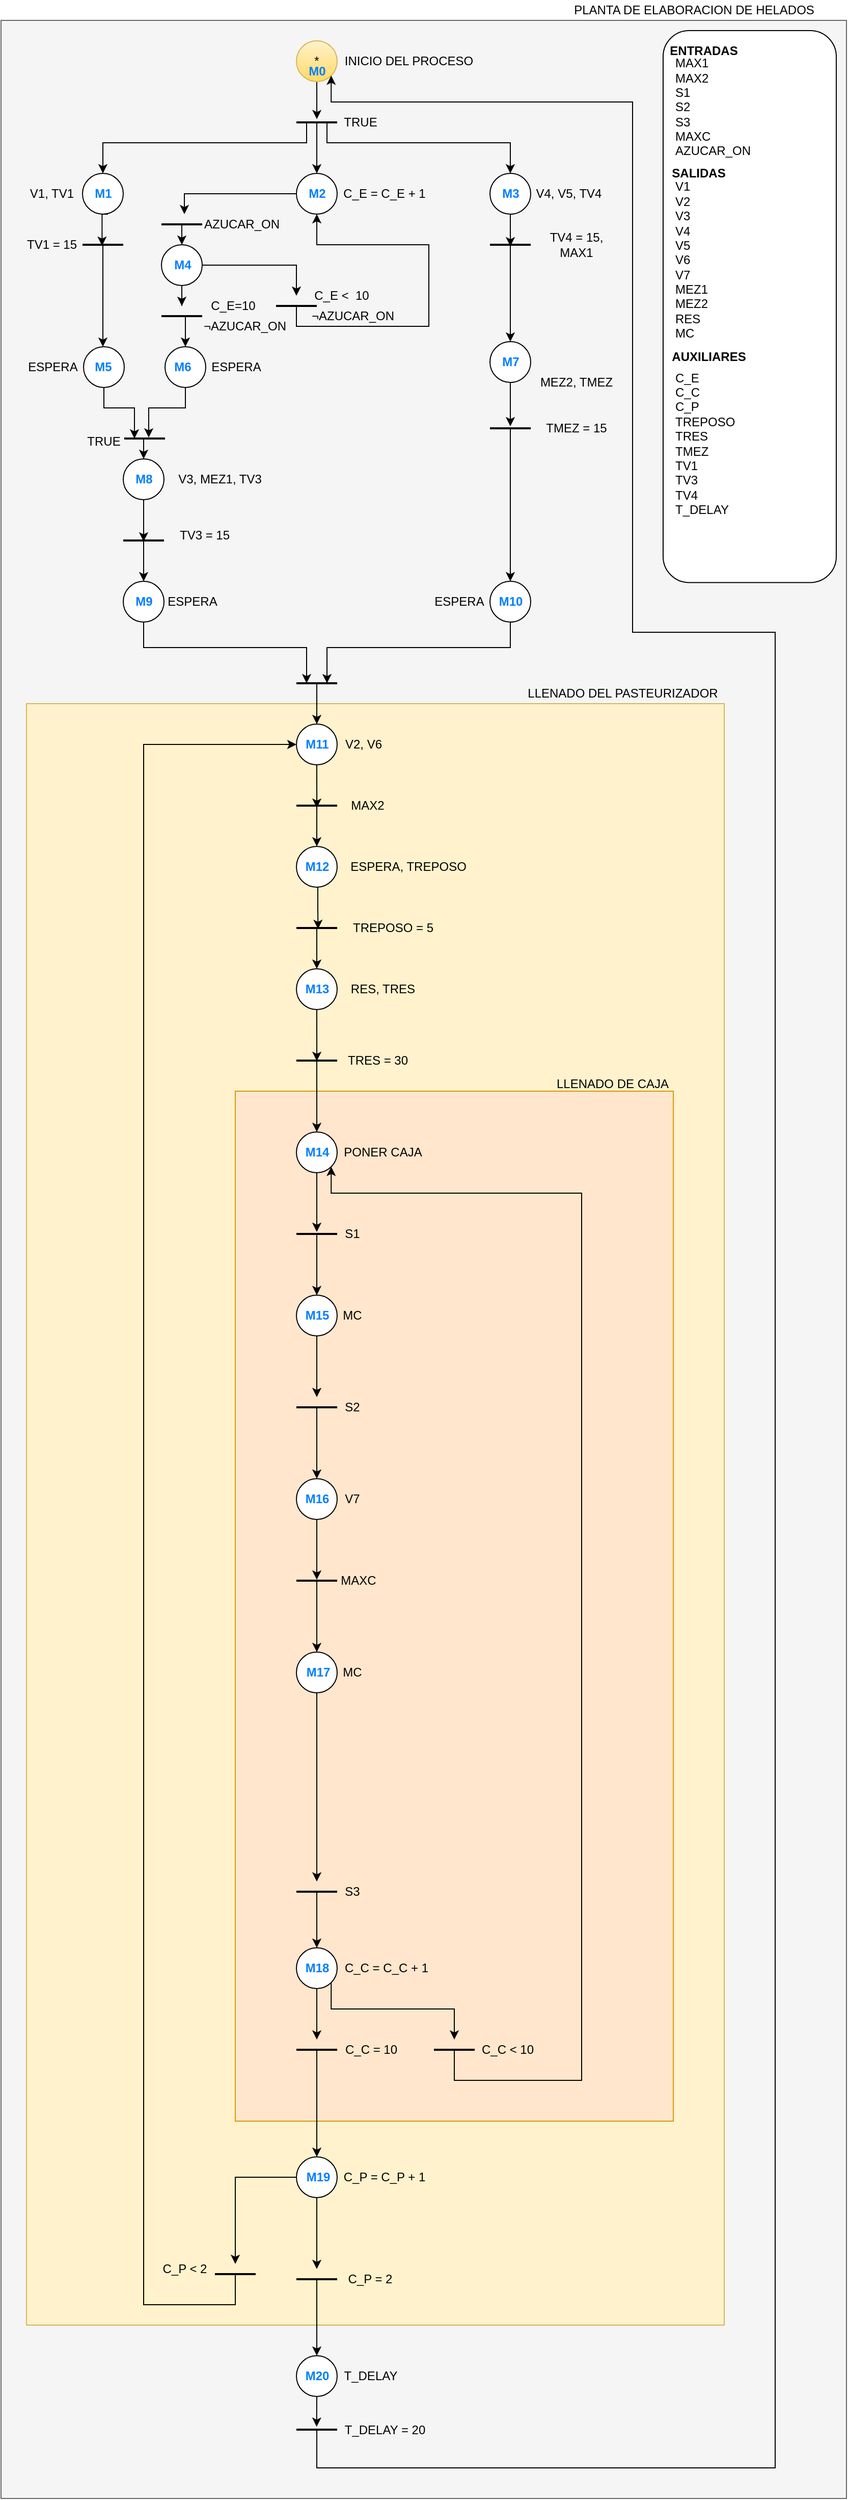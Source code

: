 <mxfile version="12.9.8" type="device"><diagram id="HgnWQvaJcOrI-Z7Jshco" name="Page-1"><mxGraphModel dx="3504" dy="1099" grid="1" gridSize="10" guides="1" tooltips="1" connect="1" arrows="1" fold="1" page="1" pageScale="1" pageWidth="827" pageHeight="1169" math="0" shadow="0"><root><mxCell id="0"/><mxCell id="1" parent="0"/><mxCell id="mOquLo8zTpKQSXhQybCx-83" value="" style="rounded=0;whiteSpace=wrap;html=1;fillColor=#f5f5f5;strokeColor=#666666;fontColor=#333333;" parent="1" vertex="1"><mxGeometry x="-230" y="190" width="830" height="2430" as="geometry"/></mxCell><mxCell id="Cwia65PJFOF4DfioRaQO-9" style="edgeStyle=orthogonalEdgeStyle;rounded=0;orthogonalLoop=1;jettySize=auto;html=1;exitX=0.5;exitY=1;exitDx=0;exitDy=0;" edge="1" parent="1" source="Jhp-Cnj800pDNniOfw04-3" target="K9Mzj6lxiz9X0JRwQ2Ss-20"><mxGeometry relative="1" as="geometry"/></mxCell><mxCell id="Jhp-Cnj800pDNniOfw04-3" value="" style="ellipse;whiteSpace=wrap;html=1;aspect=fixed;" parent="1" vertex="1"><mxGeometry x="-72.5" y="410" width="40" height="40" as="geometry"/></mxCell><mxCell id="mOquLo8zTpKQSXhQybCx-69" value="" style="rounded=0;whiteSpace=wrap;html=1;fillColor=#fff2cc;strokeColor=#d6b656;" parent="1" vertex="1"><mxGeometry x="-205" y="860" width="685" height="1590" as="geometry"/></mxCell><mxCell id="mOquLo8zTpKQSXhQybCx-1" value="" style="rounded=0;whiteSpace=wrap;html=1;fillColor=#ffe6cc;strokeColor=#d79b00;" parent="1" vertex="1"><mxGeometry y="1240" width="430" height="1010" as="geometry"/></mxCell><mxCell id="K9Mzj6lxiz9X0JRwQ2Ss-1" style="edgeStyle=orthogonalEdgeStyle;rounded=0;orthogonalLoop=1;jettySize=auto;html=1;exitX=0.5;exitY=1;exitDx=0;exitDy=0;entryX=0.48;entryY=0.55;entryDx=0;entryDy=0;entryPerimeter=0;" parent="1" source="K9Mzj6lxiz9X0JRwQ2Ss-2" target="K9Mzj6lxiz9X0JRwQ2Ss-9" edge="1"><mxGeometry relative="1" as="geometry"><Array as="points"><mxPoint x="-125" y="380"/><mxPoint x="-126" y="380"/></Array></mxGeometry></mxCell><mxCell id="K9Mzj6lxiz9X0JRwQ2Ss-2" value="" style="ellipse;whiteSpace=wrap;html=1;aspect=fixed;" parent="1" vertex="1"><mxGeometry x="-150" y="340" width="40" height="40" as="geometry"/></mxCell><mxCell id="Jhp-Cnj800pDNniOfw04-11" style="edgeStyle=orthogonalEdgeStyle;rounded=0;orthogonalLoop=1;jettySize=auto;html=1;exitX=0;exitY=0.5;exitDx=0;exitDy=0;" parent="1" source="K9Mzj6lxiz9X0JRwQ2Ss-5" target="Jhp-Cnj800pDNniOfw04-9" edge="1"><mxGeometry relative="1" as="geometry"><Array as="points"><mxPoint x="-50" y="360"/></Array></mxGeometry></mxCell><mxCell id="K9Mzj6lxiz9X0JRwQ2Ss-5" value="" style="ellipse;whiteSpace=wrap;html=1;aspect=fixed;" parent="1" vertex="1"><mxGeometry x="60" y="340" width="40" height="40" as="geometry"/></mxCell><mxCell id="K9Mzj6lxiz9X0JRwQ2Ss-6" value="&lt;div&gt;V1, TV1&lt;br&gt;&lt;/div&gt;" style="text;html=1;strokeColor=none;fillColor=none;align=center;verticalAlign=middle;whiteSpace=wrap;rounded=0;" parent="1" vertex="1"><mxGeometry x="-205" y="345" width="50" height="30" as="geometry"/></mxCell><mxCell id="K9Mzj6lxiz9X0JRwQ2Ss-7" value="C_E = C_E + 1" style="text;html=1;strokeColor=none;fillColor=none;align=center;verticalAlign=middle;whiteSpace=wrap;rounded=0;" parent="1" vertex="1"><mxGeometry x="103.12" y="350" width="86.88" height="20" as="geometry"/></mxCell><mxCell id="K9Mzj6lxiz9X0JRwQ2Ss-8" style="edgeStyle=orthogonalEdgeStyle;rounded=0;orthogonalLoop=1;jettySize=auto;html=1;exitX=0.75;exitY=0.5;exitDx=0;exitDy=0;exitPerimeter=0;" parent="1" source="K9Mzj6lxiz9X0JRwQ2Ss-9" target="K9Mzj6lxiz9X0JRwQ2Ss-12" edge="1"><mxGeometry relative="1" as="geometry"><Array as="points"><mxPoint x="-130" y="410"/></Array></mxGeometry></mxCell><mxCell id="K9Mzj6lxiz9X0JRwQ2Ss-9" value="" style="line;strokeWidth=2;html=1;" parent="1" vertex="1"><mxGeometry x="-150" y="400" width="40" height="20" as="geometry"/></mxCell><mxCell id="K9Mzj6lxiz9X0JRwQ2Ss-10" value="&lt;div&gt;TV1 = 15&lt;br&gt;&lt;/div&gt;" style="text;html=1;strokeColor=none;fillColor=none;align=center;verticalAlign=middle;whiteSpace=wrap;rounded=0;" parent="1" vertex="1"><mxGeometry x="-210" y="395" width="60" height="30" as="geometry"/></mxCell><mxCell id="K9Mzj6lxiz9X0JRwQ2Ss-11" style="edgeStyle=orthogonalEdgeStyle;rounded=0;orthogonalLoop=1;jettySize=auto;html=1;exitX=0.5;exitY=1;exitDx=0;exitDy=0;entryX=0.25;entryY=0.5;entryDx=0;entryDy=0;entryPerimeter=0;" parent="1" source="K9Mzj6lxiz9X0JRwQ2Ss-12" target="K9Mzj6lxiz9X0JRwQ2Ss-14" edge="1"><mxGeometry relative="1" as="geometry"/></mxCell><mxCell id="K9Mzj6lxiz9X0JRwQ2Ss-12" value="" style="ellipse;whiteSpace=wrap;html=1;aspect=fixed;" parent="1" vertex="1"><mxGeometry x="-149" y="510" width="40" height="40" as="geometry"/></mxCell><mxCell id="K9Mzj6lxiz9X0JRwQ2Ss-13" style="edgeStyle=orthogonalEdgeStyle;rounded=0;orthogonalLoop=1;jettySize=auto;html=1;exitX=0.75;exitY=0.5;exitDx=0;exitDy=0;exitPerimeter=0;entryX=0.5;entryY=0;entryDx=0;entryDy=0;" parent="1" source="K9Mzj6lxiz9X0JRwQ2Ss-14" target="K9Mzj6lxiz9X0JRwQ2Ss-26" edge="1"><mxGeometry relative="1" as="geometry"><Array as="points"><mxPoint x="-90" y="600"/></Array></mxGeometry></mxCell><mxCell id="K9Mzj6lxiz9X0JRwQ2Ss-14" value="" style="line;strokeWidth=2;html=1;" parent="1" vertex="1"><mxGeometry x="-109" y="590" width="40" height="20" as="geometry"/></mxCell><mxCell id="K9Mzj6lxiz9X0JRwQ2Ss-15" value="&lt;div&gt;ESPERA&lt;/div&gt;" style="text;html=1;strokeColor=none;fillColor=none;align=center;verticalAlign=middle;whiteSpace=wrap;rounded=0;" parent="1" vertex="1"><mxGeometry x="-209" y="515" width="60" height="30" as="geometry"/></mxCell><mxCell id="K9Mzj6lxiz9X0JRwQ2Ss-16" value="&lt;div&gt;TRUE&lt;/div&gt;&lt;div&gt;&lt;br&gt;&lt;/div&gt;" style="text;html=1;strokeColor=none;fillColor=none;align=center;verticalAlign=middle;whiteSpace=wrap;rounded=0;" parent="1" vertex="1"><mxGeometry x="-149" y="600" width="40" height="20" as="geometry"/></mxCell><mxCell id="Jhp-Cnj800pDNniOfw04-7" style="edgeStyle=orthogonalEdgeStyle;rounded=0;orthogonalLoop=1;jettySize=auto;html=1;exitX=0.75;exitY=0.5;exitDx=0;exitDy=0;exitPerimeter=0;entryX=0.5;entryY=1;entryDx=0;entryDy=0;" parent="1" source="K9Mzj6lxiz9X0JRwQ2Ss-18" target="K9Mzj6lxiz9X0JRwQ2Ss-5" edge="1"><mxGeometry relative="1" as="geometry"><Array as="points"><mxPoint x="60" y="470"/><mxPoint x="60" y="490"/><mxPoint x="190" y="490"/><mxPoint x="190" y="410"/><mxPoint x="80" y="410"/></Array></mxGeometry></mxCell><mxCell id="K9Mzj6lxiz9X0JRwQ2Ss-18" value="" style="line;strokeWidth=2;html=1;" parent="1" vertex="1"><mxGeometry x="40" y="460" width="40" height="20" as="geometry"/></mxCell><mxCell id="K9Mzj6lxiz9X0JRwQ2Ss-19" style="edgeStyle=orthogonalEdgeStyle;rounded=0;orthogonalLoop=1;jettySize=auto;html=1;exitX=0.75;exitY=0.5;exitDx=0;exitDy=0;exitPerimeter=0;entryX=0.5;entryY=0;entryDx=0;entryDy=0;" parent="1" source="K9Mzj6lxiz9X0JRwQ2Ss-20" target="K9Mzj6lxiz9X0JRwQ2Ss-24" edge="1"><mxGeometry relative="1" as="geometry"><Array as="points"><mxPoint x="-49" y="480"/></Array></mxGeometry></mxCell><mxCell id="K9Mzj6lxiz9X0JRwQ2Ss-20" value="" style="line;strokeWidth=2;html=1;" parent="1" vertex="1"><mxGeometry x="-72.5" y="470" width="40" height="20" as="geometry"/></mxCell><mxCell id="K9Mzj6lxiz9X0JRwQ2Ss-21" value="C_E=10" style="text;html=1;strokeColor=none;fillColor=none;align=center;verticalAlign=middle;whiteSpace=wrap;rounded=0;" parent="1" vertex="1"><mxGeometry x="-32.5" y="460" width="60" height="20" as="geometry"/></mxCell><mxCell id="K9Mzj6lxiz9X0JRwQ2Ss-22" value="C_E &amp;lt;&amp;nbsp; 10" style="text;html=1;strokeColor=none;fillColor=none;align=center;verticalAlign=middle;whiteSpace=wrap;rounded=0;" parent="1" vertex="1"><mxGeometry x="72.25" y="450" width="65" height="20" as="geometry"/></mxCell><mxCell id="K9Mzj6lxiz9X0JRwQ2Ss-23" style="edgeStyle=orthogonalEdgeStyle;rounded=0;orthogonalLoop=1;jettySize=auto;html=1;exitX=0.5;exitY=1;exitDx=0;exitDy=0;entryX=0.6;entryY=0.45;entryDx=0;entryDy=0;entryPerimeter=0;" parent="1" source="K9Mzj6lxiz9X0JRwQ2Ss-24" target="K9Mzj6lxiz9X0JRwQ2Ss-14" edge="1"><mxGeometry relative="1" as="geometry"/></mxCell><mxCell id="K9Mzj6lxiz9X0JRwQ2Ss-24" value="" style="ellipse;whiteSpace=wrap;html=1;aspect=fixed;" parent="1" vertex="1"><mxGeometry x="-69" y="510" width="40" height="40" as="geometry"/></mxCell><mxCell id="K9Mzj6lxiz9X0JRwQ2Ss-25" style="edgeStyle=orthogonalEdgeStyle;rounded=0;orthogonalLoop=1;jettySize=auto;html=1;exitX=0.5;exitY=1;exitDx=0;exitDy=0;entryX=0.5;entryY=0.55;entryDx=0;entryDy=0;entryPerimeter=0;" parent="1" source="K9Mzj6lxiz9X0JRwQ2Ss-26" target="K9Mzj6lxiz9X0JRwQ2Ss-30" edge="1"><mxGeometry relative="1" as="geometry"/></mxCell><mxCell id="K9Mzj6lxiz9X0JRwQ2Ss-26" value="" style="ellipse;whiteSpace=wrap;html=1;aspect=fixed;" parent="1" vertex="1"><mxGeometry x="-110" y="620" width="40" height="40" as="geometry"/></mxCell><mxCell id="K9Mzj6lxiz9X0JRwQ2Ss-27" value="&lt;div&gt;V3, MEZ1, TV3&lt;br&gt;&lt;/div&gt;" style="text;html=1;strokeColor=none;fillColor=none;align=center;verticalAlign=middle;whiteSpace=wrap;rounded=0;" parent="1" vertex="1"><mxGeometry x="-70" y="620" width="110" height="40" as="geometry"/></mxCell><mxCell id="K9Mzj6lxiz9X0JRwQ2Ss-28" value="&lt;div&gt;ESPERA&lt;/div&gt;" style="text;html=1;strokeColor=none;fillColor=none;align=center;verticalAlign=middle;whiteSpace=wrap;rounded=0;" parent="1" vertex="1"><mxGeometry x="-29" y="515" width="60" height="30" as="geometry"/></mxCell><mxCell id="K9Mzj6lxiz9X0JRwQ2Ss-29" style="edgeStyle=orthogonalEdgeStyle;rounded=0;orthogonalLoop=1;jettySize=auto;html=1;exitX=0.75;exitY=0.5;exitDx=0;exitDy=0;exitPerimeter=0;entryX=0.5;entryY=0;entryDx=0;entryDy=0;" parent="1" source="K9Mzj6lxiz9X0JRwQ2Ss-30" target="K9Mzj6lxiz9X0JRwQ2Ss-54" edge="1"><mxGeometry relative="1" as="geometry"><Array as="points"><mxPoint x="-90" y="700"/></Array></mxGeometry></mxCell><mxCell id="K9Mzj6lxiz9X0JRwQ2Ss-30" value="" style="line;strokeWidth=2;html=1;" parent="1" vertex="1"><mxGeometry x="-110" y="690" width="40" height="20" as="geometry"/></mxCell><mxCell id="K9Mzj6lxiz9X0JRwQ2Ss-31" value="&lt;div&gt;TV3 = 15&lt;/div&gt;" style="text;html=1;strokeColor=none;fillColor=none;align=center;verticalAlign=middle;whiteSpace=wrap;rounded=0;" parent="1" vertex="1"><mxGeometry x="-70" y="680" width="80" height="30" as="geometry"/></mxCell><mxCell id="K9Mzj6lxiz9X0JRwQ2Ss-32" style="edgeStyle=orthogonalEdgeStyle;rounded=0;orthogonalLoop=1;jettySize=auto;html=1;exitX=0.5;exitY=1;exitDx=0;exitDy=0;entryX=0.501;entryY=0.606;entryDx=0;entryDy=0;entryPerimeter=0;" parent="1" source="K9Mzj6lxiz9X0JRwQ2Ss-33" target="K9Mzj6lxiz9X0JRwQ2Ss-63" edge="1"><mxGeometry relative="1" as="geometry"/></mxCell><mxCell id="K9Mzj6lxiz9X0JRwQ2Ss-33" value="" style="ellipse;whiteSpace=wrap;html=1;aspect=fixed;" parent="1" vertex="1"><mxGeometry x="60" y="880" width="40" height="40" as="geometry"/></mxCell><mxCell id="kXFF5EQNFESjZdQgy6Oq-33" style="edgeStyle=orthogonalEdgeStyle;rounded=0;orthogonalLoop=1;jettySize=auto;html=1;exitX=0;exitY=0.5;exitDx=0;exitDy=0;exitPerimeter=0;entryX=0.5;entryY=0;entryDx=0;entryDy=0;" parent="1" source="K9Mzj6lxiz9X0JRwQ2Ss-37" target="K9Mzj6lxiz9X0JRwQ2Ss-2" edge="1"><mxGeometry relative="1" as="geometry"><Array as="points"><mxPoint x="70" y="290"/><mxPoint x="70" y="310"/><mxPoint x="-130" y="310"/></Array></mxGeometry></mxCell><mxCell id="kXFF5EQNFESjZdQgy6Oq-35" style="edgeStyle=orthogonalEdgeStyle;rounded=0;orthogonalLoop=1;jettySize=auto;html=1;exitX=1;exitY=0.5;exitDx=0;exitDy=0;exitPerimeter=0;entryX=0.5;entryY=0;entryDx=0;entryDy=0;" parent="1" source="K9Mzj6lxiz9X0JRwQ2Ss-37" target="K9Mzj6lxiz9X0JRwQ2Ss-40" edge="1"><mxGeometry relative="1" as="geometry"><Array as="points"><mxPoint x="90" y="290"/><mxPoint x="90" y="310"/><mxPoint x="270" y="310"/></Array></mxGeometry></mxCell><mxCell id="fZyJ9tAnfGwrzsKx3IDk-22" style="edgeStyle=orthogonalEdgeStyle;rounded=0;orthogonalLoop=1;jettySize=auto;html=1;exitX=0.75;exitY=0.5;exitDx=0;exitDy=0;exitPerimeter=0;fontColor=#007FFF;" parent="1" source="K9Mzj6lxiz9X0JRwQ2Ss-37" target="K9Mzj6lxiz9X0JRwQ2Ss-5" edge="1"><mxGeometry relative="1" as="geometry"><Array as="points"><mxPoint x="80" y="290"/></Array></mxGeometry></mxCell><mxCell id="K9Mzj6lxiz9X0JRwQ2Ss-37" value="" style="line;strokeWidth=2;html=1;" parent="1" vertex="1"><mxGeometry x="60" y="280" width="40" height="20" as="geometry"/></mxCell><mxCell id="K9Mzj6lxiz9X0JRwQ2Ss-39" style="edgeStyle=orthogonalEdgeStyle;rounded=0;orthogonalLoop=1;jettySize=auto;html=1;exitX=0.5;exitY=1;exitDx=0;exitDy=0;entryX=0.501;entryY=0.576;entryDx=0;entryDy=0;entryPerimeter=0;" parent="1" source="K9Mzj6lxiz9X0JRwQ2Ss-40" target="K9Mzj6lxiz9X0JRwQ2Ss-43" edge="1"><mxGeometry relative="1" as="geometry"/></mxCell><mxCell id="K9Mzj6lxiz9X0JRwQ2Ss-40" value="" style="ellipse;whiteSpace=wrap;html=1;aspect=fixed;" parent="1" vertex="1"><mxGeometry x="250" y="340" width="40" height="40" as="geometry"/></mxCell><mxCell id="K9Mzj6lxiz9X0JRwQ2Ss-41" value="V4, V5, TV4" style="text;html=1;strokeColor=none;fillColor=none;align=center;verticalAlign=middle;whiteSpace=wrap;rounded=0;" parent="1" vertex="1"><mxGeometry x="290" y="350" width="75" height="20" as="geometry"/></mxCell><mxCell id="K9Mzj6lxiz9X0JRwQ2Ss-42" style="edgeStyle=orthogonalEdgeStyle;rounded=0;orthogonalLoop=1;jettySize=auto;html=1;exitX=0.25;exitY=0.5;exitDx=0;exitDy=0;exitPerimeter=0;" parent="1" source="K9Mzj6lxiz9X0JRwQ2Ss-43" target="K9Mzj6lxiz9X0JRwQ2Ss-46" edge="1"><mxGeometry relative="1" as="geometry"><Array as="points"><mxPoint x="270" y="410"/></Array></mxGeometry></mxCell><mxCell id="K9Mzj6lxiz9X0JRwQ2Ss-43" value="" style="line;strokeWidth=2;html=1;" parent="1" vertex="1"><mxGeometry x="250" y="400" width="40" height="20" as="geometry"/></mxCell><mxCell id="K9Mzj6lxiz9X0JRwQ2Ss-44" value="&lt;div&gt;TV4 = 15, MAX1&lt;/div&gt;" style="text;html=1;strokeColor=none;fillColor=none;align=center;verticalAlign=middle;whiteSpace=wrap;rounded=0;" parent="1" vertex="1"><mxGeometry x="290" y="400" width="90" height="20" as="geometry"/></mxCell><mxCell id="K9Mzj6lxiz9X0JRwQ2Ss-45" style="edgeStyle=orthogonalEdgeStyle;rounded=0;orthogonalLoop=1;jettySize=auto;html=1;exitX=0.5;exitY=1;exitDx=0;exitDy=0;entryX=0.501;entryY=0.4;entryDx=0;entryDy=0;entryPerimeter=0;" parent="1" source="K9Mzj6lxiz9X0JRwQ2Ss-46" target="K9Mzj6lxiz9X0JRwQ2Ss-49" edge="1"><mxGeometry relative="1" as="geometry"/></mxCell><mxCell id="K9Mzj6lxiz9X0JRwQ2Ss-46" value="" style="ellipse;whiteSpace=wrap;html=1;aspect=fixed;" parent="1" vertex="1"><mxGeometry x="250" y="505" width="40" height="40" as="geometry"/></mxCell><mxCell id="K9Mzj6lxiz9X0JRwQ2Ss-47" value="MEZ2, TMEZ" style="text;html=1;strokeColor=none;fillColor=none;align=center;verticalAlign=middle;whiteSpace=wrap;rounded=0;" parent="1" vertex="1"><mxGeometry x="290" y="535" width="90" height="20" as="geometry"/></mxCell><mxCell id="K9Mzj6lxiz9X0JRwQ2Ss-48" style="edgeStyle=orthogonalEdgeStyle;rounded=0;orthogonalLoop=1;jettySize=auto;html=1;exitX=0.75;exitY=0.5;exitDx=0;exitDy=0;exitPerimeter=0;entryX=0.5;entryY=0;entryDx=0;entryDy=0;" parent="1" source="K9Mzj6lxiz9X0JRwQ2Ss-49" target="K9Mzj6lxiz9X0JRwQ2Ss-56" edge="1"><mxGeometry relative="1" as="geometry"><Array as="points"><mxPoint x="270" y="590"/></Array></mxGeometry></mxCell><mxCell id="K9Mzj6lxiz9X0JRwQ2Ss-49" value="" style="line;strokeWidth=2;html=1;" parent="1" vertex="1"><mxGeometry x="250" y="580" width="40" height="20" as="geometry"/></mxCell><mxCell id="K9Mzj6lxiz9X0JRwQ2Ss-50" value="TMEZ = 15" style="text;html=1;strokeColor=none;fillColor=none;align=center;verticalAlign=middle;whiteSpace=wrap;rounded=0;" parent="1" vertex="1"><mxGeometry x="290" y="580" width="90" height="20" as="geometry"/></mxCell><mxCell id="K9Mzj6lxiz9X0JRwQ2Ss-51" style="edgeStyle=orthogonalEdgeStyle;rounded=0;orthogonalLoop=1;jettySize=auto;html=1;entryX=0.501;entryY=0.341;entryDx=0;entryDy=0;entryPerimeter=0;" parent="1" source="K9Mzj6lxiz9X0JRwQ2Ss-52" target="K9Mzj6lxiz9X0JRwQ2Ss-37" edge="1"><mxGeometry relative="1" as="geometry"><Array as="points"/><mxPoint x="80" y="130" as="targetPoint"/></mxGeometry></mxCell><mxCell id="K9Mzj6lxiz9X0JRwQ2Ss-52" value="*" style="ellipse;whiteSpace=wrap;html=1;aspect=fixed;gradientColor=#ffd966;fillColor=#fff2cc;strokeColor=#d6b656;" parent="1" vertex="1"><mxGeometry x="60" y="210" width="40" height="40" as="geometry"/></mxCell><mxCell id="K9Mzj6lxiz9X0JRwQ2Ss-53" style="edgeStyle=orthogonalEdgeStyle;rounded=0;orthogonalLoop=1;jettySize=auto;html=1;exitX=0.5;exitY=1;exitDx=0;exitDy=0;entryX=0.25;entryY=0.5;entryDx=0;entryDy=0;entryPerimeter=0;" parent="1" source="K9Mzj6lxiz9X0JRwQ2Ss-54" target="K9Mzj6lxiz9X0JRwQ2Ss-60" edge="1"><mxGeometry relative="1" as="geometry"/></mxCell><mxCell id="K9Mzj6lxiz9X0JRwQ2Ss-54" value="" style="ellipse;whiteSpace=wrap;html=1;aspect=fixed;" parent="1" vertex="1"><mxGeometry x="-110" y="740" width="40" height="40" as="geometry"/></mxCell><mxCell id="K9Mzj6lxiz9X0JRwQ2Ss-55" style="edgeStyle=orthogonalEdgeStyle;rounded=0;orthogonalLoop=1;jettySize=auto;html=1;exitX=0.5;exitY=1;exitDx=0;exitDy=0;entryX=0.75;entryY=0.5;entryDx=0;entryDy=0;entryPerimeter=0;" parent="1" source="K9Mzj6lxiz9X0JRwQ2Ss-56" target="K9Mzj6lxiz9X0JRwQ2Ss-60" edge="1"><mxGeometry relative="1" as="geometry"/></mxCell><mxCell id="K9Mzj6lxiz9X0JRwQ2Ss-56" value="" style="ellipse;whiteSpace=wrap;html=1;aspect=fixed;" parent="1" vertex="1"><mxGeometry x="250" y="740" width="40" height="40" as="geometry"/></mxCell><mxCell id="K9Mzj6lxiz9X0JRwQ2Ss-57" value="&lt;div&gt;ESPERA&lt;/div&gt;" style="text;html=1;strokeColor=none;fillColor=none;align=center;verticalAlign=middle;whiteSpace=wrap;rounded=0;" parent="1" vertex="1"><mxGeometry x="-72.5" y="745" width="60" height="30" as="geometry"/></mxCell><mxCell id="K9Mzj6lxiz9X0JRwQ2Ss-58" value="&lt;div&gt;ESPERA&lt;/div&gt;" style="text;html=1;strokeColor=none;fillColor=none;align=center;verticalAlign=middle;whiteSpace=wrap;rounded=0;" parent="1" vertex="1"><mxGeometry x="190" y="740" width="60" height="40" as="geometry"/></mxCell><mxCell id="K9Mzj6lxiz9X0JRwQ2Ss-59" style="edgeStyle=orthogonalEdgeStyle;rounded=0;orthogonalLoop=1;jettySize=auto;html=1;exitX=0.75;exitY=0.5;exitDx=0;exitDy=0;exitPerimeter=0;entryX=0.5;entryY=0;entryDx=0;entryDy=0;" parent="1" source="K9Mzj6lxiz9X0JRwQ2Ss-60" target="K9Mzj6lxiz9X0JRwQ2Ss-33" edge="1"><mxGeometry relative="1" as="geometry"><Array as="points"><mxPoint x="80" y="840"/></Array></mxGeometry></mxCell><mxCell id="K9Mzj6lxiz9X0JRwQ2Ss-60" value="" style="line;strokeWidth=2;html=1;" parent="1" vertex="1"><mxGeometry x="60" y="830" width="40" height="20" as="geometry"/></mxCell><mxCell id="K9Mzj6lxiz9X0JRwQ2Ss-61" value="V2, V6" style="text;html=1;strokeColor=none;fillColor=none;align=center;verticalAlign=middle;whiteSpace=wrap;rounded=0;" parent="1" vertex="1"><mxGeometry x="96" y="880" width="60" height="40" as="geometry"/></mxCell><mxCell id="K9Mzj6lxiz9X0JRwQ2Ss-62" style="edgeStyle=orthogonalEdgeStyle;rounded=0;orthogonalLoop=1;jettySize=auto;html=1;exitX=0.75;exitY=0.5;exitDx=0;exitDy=0;exitPerimeter=0;" parent="1" source="K9Mzj6lxiz9X0JRwQ2Ss-63" target="K9Mzj6lxiz9X0JRwQ2Ss-66" edge="1"><mxGeometry relative="1" as="geometry"><Array as="points"><mxPoint x="80" y="960"/></Array></mxGeometry></mxCell><mxCell id="K9Mzj6lxiz9X0JRwQ2Ss-63" value="" style="line;strokeWidth=2;html=1;" parent="1" vertex="1"><mxGeometry x="60" y="950" width="40" height="20" as="geometry"/></mxCell><mxCell id="K9Mzj6lxiz9X0JRwQ2Ss-64" value="MAX2" style="text;html=1;strokeColor=none;fillColor=none;align=center;verticalAlign=middle;whiteSpace=wrap;rounded=0;" parent="1" vertex="1"><mxGeometry x="100" y="945" width="60" height="30" as="geometry"/></mxCell><mxCell id="K9Mzj6lxiz9X0JRwQ2Ss-65" style="edgeStyle=orthogonalEdgeStyle;rounded=0;orthogonalLoop=1;jettySize=auto;html=1;exitX=0.5;exitY=1;exitDx=0;exitDy=0;entryX=0.531;entryY=0.547;entryDx=0;entryDy=0;entryPerimeter=0;" parent="1" source="K9Mzj6lxiz9X0JRwQ2Ss-66" target="K9Mzj6lxiz9X0JRwQ2Ss-69" edge="1"><mxGeometry relative="1" as="geometry"><Array as="points"><mxPoint x="81" y="1040"/><mxPoint x="81" y="1060"/></Array></mxGeometry></mxCell><mxCell id="K9Mzj6lxiz9X0JRwQ2Ss-66" value="" style="ellipse;whiteSpace=wrap;html=1;aspect=fixed;" parent="1" vertex="1"><mxGeometry x="60" y="1000" width="40" height="40" as="geometry"/></mxCell><mxCell id="K9Mzj6lxiz9X0JRwQ2Ss-67" value="ESPERA, TREPOSO" style="text;html=1;strokeColor=none;fillColor=none;align=center;verticalAlign=middle;whiteSpace=wrap;rounded=0;" parent="1" vertex="1"><mxGeometry x="105" y="1005" width="130" height="30" as="geometry"/></mxCell><mxCell id="K9Mzj6lxiz9X0JRwQ2Ss-68" style="edgeStyle=orthogonalEdgeStyle;rounded=0;orthogonalLoop=1;jettySize=auto;html=1;exitX=0.75;exitY=0.5;exitDx=0;exitDy=0;exitPerimeter=0;entryX=0.5;entryY=0;entryDx=0;entryDy=0;" parent="1" source="K9Mzj6lxiz9X0JRwQ2Ss-69" target="K9Mzj6lxiz9X0JRwQ2Ss-72" edge="1"><mxGeometry relative="1" as="geometry"><Array as="points"><mxPoint x="80" y="1080"/></Array></mxGeometry></mxCell><mxCell id="K9Mzj6lxiz9X0JRwQ2Ss-69" value="" style="line;strokeWidth=2;html=1;" parent="1" vertex="1"><mxGeometry x="60" y="1070" width="40" height="20" as="geometry"/></mxCell><mxCell id="K9Mzj6lxiz9X0JRwQ2Ss-70" value="TREPOSO = 5" style="text;html=1;strokeColor=none;fillColor=none;align=center;verticalAlign=middle;whiteSpace=wrap;rounded=0;" parent="1" vertex="1"><mxGeometry x="95" y="1065" width="120" height="30" as="geometry"/></mxCell><mxCell id="K9Mzj6lxiz9X0JRwQ2Ss-71" style="edgeStyle=orthogonalEdgeStyle;rounded=0;orthogonalLoop=1;jettySize=auto;html=1;exitX=0.5;exitY=1;exitDx=0;exitDy=0;entryX=0.501;entryY=0.518;entryDx=0;entryDy=0;entryPerimeter=0;" parent="1" source="K9Mzj6lxiz9X0JRwQ2Ss-72" target="K9Mzj6lxiz9X0JRwQ2Ss-74" edge="1"><mxGeometry relative="1" as="geometry"/></mxCell><mxCell id="K9Mzj6lxiz9X0JRwQ2Ss-72" value="" style="ellipse;whiteSpace=wrap;html=1;aspect=fixed;" parent="1" vertex="1"><mxGeometry x="60" y="1120" width="40" height="40" as="geometry"/></mxCell><mxCell id="K9Mzj6lxiz9X0JRwQ2Ss-73" value="RES, TRES" style="text;html=1;strokeColor=none;fillColor=none;align=center;verticalAlign=middle;whiteSpace=wrap;rounded=0;" parent="1" vertex="1"><mxGeometry x="90" y="1125" width="110" height="30" as="geometry"/></mxCell><mxCell id="K9Mzj6lxiz9X0JRwQ2Ss-81" style="edgeStyle=orthogonalEdgeStyle;rounded=0;orthogonalLoop=1;jettySize=auto;html=1;exitX=0.75;exitY=0.5;exitDx=0;exitDy=0;exitPerimeter=0;entryX=0.5;entryY=0;entryDx=0;entryDy=0;" parent="1" source="K9Mzj6lxiz9X0JRwQ2Ss-74" target="K9Mzj6lxiz9X0JRwQ2Ss-78" edge="1"><mxGeometry relative="1" as="geometry"><Array as="points"><mxPoint x="80" y="1210"/></Array></mxGeometry></mxCell><mxCell id="K9Mzj6lxiz9X0JRwQ2Ss-74" value="" style="line;strokeWidth=2;html=1;" parent="1" vertex="1"><mxGeometry x="60" y="1200" width="40" height="20" as="geometry"/></mxCell><mxCell id="K9Mzj6lxiz9X0JRwQ2Ss-75" value="TRES = 30" style="text;html=1;strokeColor=none;fillColor=none;align=center;verticalAlign=middle;whiteSpace=wrap;rounded=0;" parent="1" vertex="1"><mxGeometry x="100" y="1195" width="80" height="30" as="geometry"/></mxCell><mxCell id="kXFF5EQNFESjZdQgy6Oq-1" style="edgeStyle=orthogonalEdgeStyle;rounded=0;orthogonalLoop=1;jettySize=auto;html=1;exitX=0.5;exitY=1;exitDx=0;exitDy=0;entryX=0.5;entryY=0.4;entryDx=0;entryDy=0;entryPerimeter=0;" parent="1" source="K9Mzj6lxiz9X0JRwQ2Ss-78" target="K9Mzj6lxiz9X0JRwQ2Ss-88" edge="1"><mxGeometry relative="1" as="geometry"><Array as="points"><mxPoint x="80" y="1370"/><mxPoint x="80" y="1370"/></Array></mxGeometry></mxCell><mxCell id="K9Mzj6lxiz9X0JRwQ2Ss-78" value="" style="ellipse;whiteSpace=wrap;html=1;aspect=fixed;" parent="1" vertex="1"><mxGeometry x="60" y="1280" width="40" height="40" as="geometry"/></mxCell><mxCell id="K9Mzj6lxiz9X0JRwQ2Ss-87" value="PONER CAJA" style="text;html=1;strokeColor=none;fillColor=none;align=center;verticalAlign=middle;whiteSpace=wrap;rounded=0;" parent="1" vertex="1"><mxGeometry x="100" y="1285" width="90" height="30" as="geometry"/></mxCell><mxCell id="K9Mzj6lxiz9X0JRwQ2Ss-95" style="edgeStyle=orthogonalEdgeStyle;rounded=0;orthogonalLoop=1;jettySize=auto;html=1;exitX=0.25;exitY=0.5;exitDx=0;exitDy=0;exitPerimeter=0;entryX=0.5;entryY=0;entryDx=0;entryDy=0;" parent="1" source="K9Mzj6lxiz9X0JRwQ2Ss-88" target="K9Mzj6lxiz9X0JRwQ2Ss-94" edge="1"><mxGeometry relative="1" as="geometry"><Array as="points"><mxPoint x="80" y="1380"/></Array></mxGeometry></mxCell><mxCell id="K9Mzj6lxiz9X0JRwQ2Ss-88" value="" style="line;strokeWidth=2;html=1;" parent="1" vertex="1"><mxGeometry x="60" y="1370" width="40" height="20" as="geometry"/></mxCell><mxCell id="K9Mzj6lxiz9X0JRwQ2Ss-93" value="S1" style="text;html=1;strokeColor=none;fillColor=none;align=center;verticalAlign=middle;whiteSpace=wrap;rounded=0;" parent="1" vertex="1"><mxGeometry x="100" y="1367.5" width="30" height="25" as="geometry"/></mxCell><mxCell id="K9Mzj6lxiz9X0JRwQ2Ss-99" style="edgeStyle=orthogonalEdgeStyle;rounded=0;orthogonalLoop=1;jettySize=auto;html=1;exitX=0.5;exitY=1;exitDx=0;exitDy=0;" parent="1" source="K9Mzj6lxiz9X0JRwQ2Ss-94" target="K9Mzj6lxiz9X0JRwQ2Ss-98" edge="1"><mxGeometry relative="1" as="geometry"/></mxCell><mxCell id="K9Mzj6lxiz9X0JRwQ2Ss-94" value="" style="ellipse;whiteSpace=wrap;html=1;aspect=fixed;" parent="1" vertex="1"><mxGeometry x="60" y="1440" width="40" height="40" as="geometry"/></mxCell><mxCell id="K9Mzj6lxiz9X0JRwQ2Ss-96" value="MC" style="text;html=1;strokeColor=none;fillColor=none;align=center;verticalAlign=middle;whiteSpace=wrap;rounded=0;" parent="1" vertex="1"><mxGeometry x="95" y="1445" width="40" height="30" as="geometry"/></mxCell><mxCell id="K9Mzj6lxiz9X0JRwQ2Ss-103" style="edgeStyle=orthogonalEdgeStyle;rounded=0;orthogonalLoop=1;jettySize=auto;html=1;exitX=0.25;exitY=0.5;exitDx=0;exitDy=0;exitPerimeter=0;" parent="1" source="K9Mzj6lxiz9X0JRwQ2Ss-98" target="K9Mzj6lxiz9X0JRwQ2Ss-101" edge="1"><mxGeometry relative="1" as="geometry"><Array as="points"><mxPoint x="80" y="1550"/></Array></mxGeometry></mxCell><mxCell id="K9Mzj6lxiz9X0JRwQ2Ss-98" value="" style="line;strokeWidth=2;html=1;" parent="1" vertex="1"><mxGeometry x="60" y="1540" width="40" height="20" as="geometry"/></mxCell><mxCell id="K9Mzj6lxiz9X0JRwQ2Ss-100" value="S2" style="text;html=1;strokeColor=none;fillColor=none;align=center;verticalAlign=middle;whiteSpace=wrap;rounded=0;" parent="1" vertex="1"><mxGeometry x="95" y="1535" width="40" height="30" as="geometry"/></mxCell><mxCell id="K9Mzj6lxiz9X0JRwQ2Ss-107" style="edgeStyle=orthogonalEdgeStyle;rounded=0;orthogonalLoop=1;jettySize=auto;html=1;exitX=0.5;exitY=1;exitDx=0;exitDy=0;entryX=0.5;entryY=0.45;entryDx=0;entryDy=0;entryPerimeter=0;" parent="1" source="K9Mzj6lxiz9X0JRwQ2Ss-101" target="K9Mzj6lxiz9X0JRwQ2Ss-105" edge="1"><mxGeometry relative="1" as="geometry"/></mxCell><mxCell id="K9Mzj6lxiz9X0JRwQ2Ss-101" value="" style="ellipse;whiteSpace=wrap;html=1;aspect=fixed;" parent="1" vertex="1"><mxGeometry x="60" y="1620" width="40" height="40" as="geometry"/></mxCell><mxCell id="K9Mzj6lxiz9X0JRwQ2Ss-104" value="V7" style="text;html=1;strokeColor=none;fillColor=none;align=center;verticalAlign=middle;whiteSpace=wrap;rounded=0;" parent="1" vertex="1"><mxGeometry x="100" y="1627.5" width="30" height="25" as="geometry"/></mxCell><mxCell id="K9Mzj6lxiz9X0JRwQ2Ss-109" style="edgeStyle=orthogonalEdgeStyle;rounded=0;orthogonalLoop=1;jettySize=auto;html=1;exitX=0.25;exitY=0.5;exitDx=0;exitDy=0;exitPerimeter=0;" parent="1" source="K9Mzj6lxiz9X0JRwQ2Ss-105" target="K9Mzj6lxiz9X0JRwQ2Ss-108" edge="1"><mxGeometry relative="1" as="geometry"><Array as="points"><mxPoint x="80" y="1720"/></Array></mxGeometry></mxCell><mxCell id="K9Mzj6lxiz9X0JRwQ2Ss-105" value="" style="line;strokeWidth=2;html=1;" parent="1" vertex="1"><mxGeometry x="60" y="1710" width="40" height="20" as="geometry"/></mxCell><mxCell id="fZyJ9tAnfGwrzsKx3IDk-19" style="edgeStyle=orthogonalEdgeStyle;rounded=0;orthogonalLoop=1;jettySize=auto;html=1;exitX=0.5;exitY=1;exitDx=0;exitDy=0;fontColor=#007FFF;" parent="1" source="K9Mzj6lxiz9X0JRwQ2Ss-108" target="K9Mzj6lxiz9X0JRwQ2Ss-125" edge="1"><mxGeometry relative="1" as="geometry"/></mxCell><mxCell id="K9Mzj6lxiz9X0JRwQ2Ss-108" value="" style="ellipse;whiteSpace=wrap;html=1;aspect=fixed;" parent="1" vertex="1"><mxGeometry x="60" y="1790" width="40" height="40" as="geometry"/></mxCell><mxCell id="K9Mzj6lxiz9X0JRwQ2Ss-110" value="MAXC" style="text;html=1;strokeColor=none;fillColor=none;align=center;verticalAlign=middle;whiteSpace=wrap;rounded=0;" parent="1" vertex="1"><mxGeometry x="101" y="1705" width="40" height="30" as="geometry"/></mxCell><mxCell id="K9Mzj6lxiz9X0JRwQ2Ss-122" value="MC" style="text;html=1;strokeColor=none;fillColor=none;align=center;verticalAlign=middle;whiteSpace=wrap;rounded=0;" parent="1" vertex="1"><mxGeometry x="95" y="1795" width="40" height="30" as="geometry"/></mxCell><mxCell id="K9Mzj6lxiz9X0JRwQ2Ss-129" style="edgeStyle=orthogonalEdgeStyle;rounded=0;orthogonalLoop=1;jettySize=auto;html=1;exitX=0.25;exitY=0.5;exitDx=0;exitDy=0;exitPerimeter=0;entryX=0.5;entryY=0;entryDx=0;entryDy=0;" parent="1" source="K9Mzj6lxiz9X0JRwQ2Ss-125" target="K9Mzj6lxiz9X0JRwQ2Ss-128" edge="1"><mxGeometry relative="1" as="geometry"><Array as="points"><mxPoint x="80" y="2025"/></Array></mxGeometry></mxCell><mxCell id="K9Mzj6lxiz9X0JRwQ2Ss-125" value="" style="line;strokeWidth=2;html=1;" parent="1" vertex="1"><mxGeometry x="60" y="2015" width="40" height="20" as="geometry"/></mxCell><mxCell id="K9Mzj6lxiz9X0JRwQ2Ss-127" value="S3" style="text;html=1;strokeColor=none;fillColor=none;align=center;verticalAlign=middle;whiteSpace=wrap;rounded=0;" parent="1" vertex="1"><mxGeometry x="95" y="2010" width="40" height="30" as="geometry"/></mxCell><mxCell id="mOquLo8zTpKQSXhQybCx-5" style="edgeStyle=orthogonalEdgeStyle;rounded=0;orthogonalLoop=1;jettySize=auto;html=1;exitX=0.5;exitY=1;exitDx=0;exitDy=0;" parent="1" source="K9Mzj6lxiz9X0JRwQ2Ss-128" edge="1"><mxGeometry relative="1" as="geometry"><mxPoint x="80" y="2170" as="targetPoint"/></mxGeometry></mxCell><mxCell id="kXFF5EQNFESjZdQgy6Oq-7" style="edgeStyle=orthogonalEdgeStyle;rounded=0;orthogonalLoop=1;jettySize=auto;html=1;exitX=1;exitY=1;exitDx=0;exitDy=0;" parent="1" source="K9Mzj6lxiz9X0JRwQ2Ss-128" target="mOquLo8zTpKQSXhQybCx-3" edge="1"><mxGeometry relative="1" as="geometry"><Array as="points"><mxPoint x="94" y="2140"/><mxPoint x="215" y="2140"/></Array></mxGeometry></mxCell><mxCell id="K9Mzj6lxiz9X0JRwQ2Ss-128" value="" style="ellipse;whiteSpace=wrap;html=1;aspect=fixed;" parent="1" vertex="1"><mxGeometry x="60" y="2080" width="40" height="40" as="geometry"/></mxCell><mxCell id="mOquLo8zTpKQSXhQybCx-2" value="&lt;div&gt;LLENADO DE CAJA&lt;/div&gt;&lt;div&gt;&lt;br&gt;&lt;/div&gt;" style="text;html=1;align=center;verticalAlign=middle;resizable=0;points=[];autosize=1;" parent="1" vertex="1"><mxGeometry x="300" y="1225" width="140" height="30" as="geometry"/></mxCell><mxCell id="kXFF5EQNFESjZdQgy6Oq-13" style="edgeStyle=orthogonalEdgeStyle;rounded=0;orthogonalLoop=1;jettySize=auto;html=1;exitX=0.75;exitY=0.5;exitDx=0;exitDy=0;exitPerimeter=0;entryX=1;entryY=1;entryDx=0;entryDy=0;" parent="1" source="mOquLo8zTpKQSXhQybCx-3" target="K9Mzj6lxiz9X0JRwQ2Ss-78" edge="1"><mxGeometry relative="1" as="geometry"><Array as="points"><mxPoint x="215" y="2180"/><mxPoint x="215" y="2210"/><mxPoint x="340" y="2210"/><mxPoint x="340" y="1340"/><mxPoint x="94" y="1340"/></Array></mxGeometry></mxCell><mxCell id="mOquLo8zTpKQSXhQybCx-3" value="" style="line;strokeWidth=2;html=1;" parent="1" vertex="1"><mxGeometry x="195" y="2170" width="40" height="20" as="geometry"/></mxCell><mxCell id="mOquLo8zTpKQSXhQybCx-25" style="edgeStyle=orthogonalEdgeStyle;rounded=0;orthogonalLoop=1;jettySize=auto;html=1;exitX=0.25;exitY=0.5;exitDx=0;exitDy=0;exitPerimeter=0;entryX=0.5;entryY=0;entryDx=0;entryDy=0;" parent="1" source="mOquLo8zTpKQSXhQybCx-4" target="mOquLo8zTpKQSXhQybCx-24" edge="1"><mxGeometry relative="1" as="geometry"><Array as="points"><mxPoint x="80" y="2180"/></Array></mxGeometry></mxCell><mxCell id="mOquLo8zTpKQSXhQybCx-4" value="" style="line;strokeWidth=2;html=1;" parent="1" vertex="1"><mxGeometry x="60" y="2170" width="40" height="20" as="geometry"/></mxCell><mxCell id="mOquLo8zTpKQSXhQybCx-14" value="C_C = C_C + 1" style="text;html=1;strokeColor=none;fillColor=none;align=center;verticalAlign=middle;whiteSpace=wrap;rounded=0;" parent="1" vertex="1"><mxGeometry x="101" y="2085" width="95" height="30" as="geometry"/></mxCell><mxCell id="mOquLo8zTpKQSXhQybCx-15" value="C_C = 10" style="text;html=1;strokeColor=none;fillColor=none;align=center;verticalAlign=middle;whiteSpace=wrap;rounded=0;" parent="1" vertex="1"><mxGeometry x="101.25" y="2165" width="65" height="30" as="geometry"/></mxCell><mxCell id="mOquLo8zTpKQSXhQybCx-16" value="C_C &amp;lt; 10" style="text;html=1;strokeColor=none;fillColor=none;align=center;verticalAlign=middle;whiteSpace=wrap;rounded=0;" parent="1" vertex="1"><mxGeometry x="235" y="2165" width="65" height="30" as="geometry"/></mxCell><mxCell id="mOquLo8zTpKQSXhQybCx-33" style="edgeStyle=orthogonalEdgeStyle;rounded=0;orthogonalLoop=1;jettySize=auto;html=1;exitX=0.5;exitY=1;exitDx=0;exitDy=0;" parent="1" source="mOquLo8zTpKQSXhQybCx-24" target="mOquLo8zTpKQSXhQybCx-28" edge="1"><mxGeometry relative="1" as="geometry"/></mxCell><mxCell id="mOquLo8zTpKQSXhQybCx-40" style="edgeStyle=orthogonalEdgeStyle;rounded=0;orthogonalLoop=1;jettySize=auto;html=1;exitX=0;exitY=0.5;exitDx=0;exitDy=0;" parent="1" source="mOquLo8zTpKQSXhQybCx-24" target="mOquLo8zTpKQSXhQybCx-27" edge="1"><mxGeometry relative="1" as="geometry"><Array as="points"><mxPoint y="2305"/></Array></mxGeometry></mxCell><mxCell id="mOquLo8zTpKQSXhQybCx-24" value="" style="ellipse;whiteSpace=wrap;html=1;aspect=fixed;" parent="1" vertex="1"><mxGeometry x="60" y="2285" width="40" height="40" as="geometry"/></mxCell><mxCell id="mOquLo8zTpKQSXhQybCx-45" style="edgeStyle=orthogonalEdgeStyle;rounded=0;orthogonalLoop=1;jettySize=auto;html=1;exitX=0.25;exitY=0.5;exitDx=0;exitDy=0;exitPerimeter=0;entryX=0;entryY=0.5;entryDx=0;entryDy=0;" parent="1" source="mOquLo8zTpKQSXhQybCx-27" target="K9Mzj6lxiz9X0JRwQ2Ss-33" edge="1"><mxGeometry relative="1" as="geometry"><mxPoint x="-140" y="2330" as="targetPoint"/><Array as="points"><mxPoint y="2400"/><mxPoint y="2430"/><mxPoint x="-90" y="2430"/><mxPoint x="-90" y="900"/></Array></mxGeometry></mxCell><mxCell id="mOquLo8zTpKQSXhQybCx-27" value="" style="line;strokeWidth=2;html=1;" parent="1" vertex="1"><mxGeometry x="-20" y="2390" width="40" height="20" as="geometry"/></mxCell><mxCell id="mOquLo8zTpKQSXhQybCx-54" style="edgeStyle=orthogonalEdgeStyle;rounded=0;orthogonalLoop=1;jettySize=auto;html=1;exitX=0.25;exitY=0.5;exitDx=0;exitDy=0;exitPerimeter=0;entryX=0.5;entryY=0;entryDx=0;entryDy=0;" parent="1" source="mOquLo8zTpKQSXhQybCx-28" target="mOquLo8zTpKQSXhQybCx-53" edge="1"><mxGeometry relative="1" as="geometry"><Array as="points"><mxPoint x="80" y="2405"/></Array></mxGeometry></mxCell><mxCell id="mOquLo8zTpKQSXhQybCx-28" value="" style="line;strokeWidth=2;html=1;" parent="1" vertex="1"><mxGeometry x="60" y="2395" width="40" height="20" as="geometry"/></mxCell><mxCell id="mOquLo8zTpKQSXhQybCx-34" value="C_P &amp;lt; 2" style="text;html=1;strokeColor=none;fillColor=none;align=center;verticalAlign=middle;whiteSpace=wrap;rounded=0;" parent="1" vertex="1"><mxGeometry x="-82.5" y="2380" width="65" height="30" as="geometry"/></mxCell><mxCell id="mOquLo8zTpKQSXhQybCx-35" value="C_P = 2" style="text;html=1;strokeColor=none;fillColor=none;align=center;verticalAlign=middle;whiteSpace=wrap;rounded=0;" parent="1" vertex="1"><mxGeometry x="100" y="2390" width="65" height="30" as="geometry"/></mxCell><mxCell id="mOquLo8zTpKQSXhQybCx-46" value="C_P = C_P + 1" style="text;html=1;strokeColor=none;fillColor=none;align=center;verticalAlign=middle;whiteSpace=wrap;rounded=0;" parent="1" vertex="1"><mxGeometry x="100" y="2290" width="92.5" height="30" as="geometry"/></mxCell><mxCell id="mOquLo8zTpKQSXhQybCx-59" style="edgeStyle=orthogonalEdgeStyle;rounded=0;orthogonalLoop=1;jettySize=auto;html=1;exitX=0.5;exitY=1;exitDx=0;exitDy=0;entryX=0.496;entryY=0.359;entryDx=0;entryDy=0;entryPerimeter=0;" parent="1" source="mOquLo8zTpKQSXhQybCx-53" target="mOquLo8zTpKQSXhQybCx-64" edge="1"><mxGeometry relative="1" as="geometry"><mxPoint x="80.0" y="2560" as="targetPoint"/></mxGeometry></mxCell><mxCell id="mOquLo8zTpKQSXhQybCx-53" value="" style="ellipse;whiteSpace=wrap;html=1;aspect=fixed;" parent="1" vertex="1"><mxGeometry x="60" y="2480" width="40" height="40" as="geometry"/></mxCell><mxCell id="mOquLo8zTpKQSXhQybCx-62" value="T_DELAY" style="text;html=1;strokeColor=none;fillColor=none;align=center;verticalAlign=middle;whiteSpace=wrap;rounded=0;" parent="1" vertex="1"><mxGeometry x="103" y="2482.5" width="60" height="35" as="geometry"/></mxCell><mxCell id="mOquLo8zTpKQSXhQybCx-68" style="edgeStyle=orthogonalEdgeStyle;rounded=0;orthogonalLoop=1;jettySize=auto;html=1;exitX=0.25;exitY=0.5;exitDx=0;exitDy=0;exitPerimeter=0;entryX=1;entryY=1;entryDx=0;entryDy=0;" parent="1" source="mOquLo8zTpKQSXhQybCx-64" target="K9Mzj6lxiz9X0JRwQ2Ss-52" edge="1"><mxGeometry relative="1" as="geometry"><Array as="points"><mxPoint x="80" y="2552"/><mxPoint x="80" y="2590"/><mxPoint x="530" y="2590"/><mxPoint x="530" y="790"/><mxPoint x="390" y="790"/><mxPoint x="390" y="270"/><mxPoint x="94" y="270"/></Array></mxGeometry></mxCell><mxCell id="mOquLo8zTpKQSXhQybCx-64" value="" style="line;strokeWidth=2;html=1;" parent="1" vertex="1"><mxGeometry x="60" y="2542.5" width="40" height="20" as="geometry"/></mxCell><mxCell id="mOquLo8zTpKQSXhQybCx-66" value="T_DELAY = 20" style="text;html=1;strokeColor=none;fillColor=none;align=center;verticalAlign=middle;whiteSpace=wrap;rounded=0;" parent="1" vertex="1"><mxGeometry x="100" y="2540" width="93.75" height="25" as="geometry"/></mxCell><mxCell id="mOquLo8zTpKQSXhQybCx-82" value="&lt;div&gt;LLENADO DEL PASTEURIZADOR&lt;br&gt;&lt;/div&gt;" style="text;html=1;align=center;verticalAlign=middle;resizable=0;points=[];autosize=1;" parent="1" vertex="1"><mxGeometry x="270" y="840" width="220" height="20" as="geometry"/></mxCell><mxCell id="mOquLo8zTpKQSXhQybCx-84" value="&lt;div&gt;PLANTA DE ELABORACION DE HELADOS&lt;br&gt;&lt;/div&gt;" style="text;html=1;align=center;verticalAlign=middle;resizable=0;points=[];autosize=1;" parent="1" vertex="1"><mxGeometry x="310" y="170" width="280" height="20" as="geometry"/></mxCell><mxCell id="mOquLo8zTpKQSXhQybCx-85" value="INICIO DEL PROCESO" style="text;html=1;align=center;verticalAlign=middle;resizable=0;points=[];autosize=1;" parent="1" vertex="1"><mxGeometry x="90" y="220" width="160" height="20" as="geometry"/></mxCell><mxCell id="kXFF5EQNFESjZdQgy6Oq-27" value="TRUE" style="text;html=1;strokeColor=none;fillColor=none;align=center;verticalAlign=middle;whiteSpace=wrap;rounded=0;" parent="1" vertex="1"><mxGeometry x="103" y="280" width="40" height="20" as="geometry"/></mxCell><mxCell id="HajNa8BZS4RpOoT__r8I-3" value="" style="rounded=1;whiteSpace=wrap;html=1;rotation=90;" parent="1" vertex="1"><mxGeometry x="234.37" y="385.62" width="541.25" height="170" as="geometry"/></mxCell><mxCell id="HajNa8BZS4RpOoT__r8I-4" value="ENTRADAS" style="text;html=1;strokeColor=none;fillColor=none;align=center;verticalAlign=middle;whiteSpace=wrap;rounded=0;fontStyle=1" parent="1" vertex="1"><mxGeometry x="430" y="210" width="60" height="20" as="geometry"/></mxCell><mxCell id="HajNa8BZS4RpOoT__r8I-6" value="SALIDAS" style="text;html=1;strokeColor=none;fillColor=none;align=center;verticalAlign=middle;whiteSpace=wrap;rounded=0;fontStyle=1" parent="1" vertex="1"><mxGeometry x="430" y="330" width="50" height="20" as="geometry"/></mxCell><mxCell id="HajNa8BZS4RpOoT__r8I-7" value="&lt;div align=&quot;left&quot;&gt;MAX1&lt;br&gt;&lt;/div&gt;&lt;div align=&quot;left&quot;&gt;MAX2&lt;/div&gt;&lt;div align=&quot;left&quot;&gt;S1&lt;/div&gt;&lt;div align=&quot;left&quot;&gt;S2&lt;/div&gt;&lt;div align=&quot;left&quot;&gt;S3&lt;br&gt;&lt;/div&gt;&lt;div align=&quot;left&quot;&gt;MAXC&lt;/div&gt;&lt;div align=&quot;left&quot;&gt;AZUCAR_ON&lt;br&gt;&lt;/div&gt;" style="text;html=1;strokeColor=none;fillColor=none;align=left;verticalAlign=middle;whiteSpace=wrap;rounded=0;" parent="1" vertex="1"><mxGeometry x="430" y="230" width="150" height="90" as="geometry"/></mxCell><mxCell id="HajNa8BZS4RpOoT__r8I-8" value="AUXILIARES" style="text;html=1;strokeColor=none;fillColor=none;align=center;verticalAlign=middle;whiteSpace=wrap;rounded=0;fontStyle=1" parent="1" vertex="1"><mxGeometry x="430" y="510" width="70" height="20" as="geometry"/></mxCell><mxCell id="HajNa8BZS4RpOoT__r8I-10" value="&lt;div align=&quot;left&quot;&gt;C_E&lt;/div&gt;&lt;div align=&quot;left&quot;&gt;C_C&lt;/div&gt;&lt;div align=&quot;left&quot;&gt;C_P&lt;br&gt;&lt;/div&gt;&lt;div align=&quot;left&quot;&gt;TREPOSO&lt;/div&gt;&lt;div align=&quot;left&quot;&gt;TRES&lt;/div&gt;&lt;div align=&quot;left&quot;&gt;TMEZ&lt;/div&gt;&lt;div align=&quot;left&quot;&gt;TV1&lt;br&gt;&lt;/div&gt;&lt;div align=&quot;left&quot;&gt;TV3&lt;/div&gt;&lt;div align=&quot;left&quot;&gt;TV4&lt;/div&gt;&lt;div align=&quot;left&quot;&gt;T_DELAY&lt;br&gt;&lt;/div&gt;" style="text;html=1;strokeColor=none;fillColor=none;align=left;verticalAlign=middle;whiteSpace=wrap;rounded=0;" parent="1" vertex="1"><mxGeometry x="430" y="540" width="150" height="130" as="geometry"/></mxCell><mxCell id="HajNa8BZS4RpOoT__r8I-22" value="&lt;div&gt;V1&lt;/div&gt;&lt;div&gt;V2&lt;/div&gt;&lt;div&gt;V3&lt;/div&gt;&lt;div&gt;V4&lt;/div&gt;&lt;div&gt;V5&lt;/div&gt;&lt;div&gt;V6&lt;/div&gt;&lt;div&gt;V7&lt;br&gt;&lt;/div&gt;&lt;div&gt;MEZ1&lt;/div&gt;&lt;div&gt;MEZ2&lt;br&gt;&lt;/div&gt;&lt;div&gt;RES&lt;br&gt;&lt;/div&gt;&lt;div&gt;MC&lt;br&gt;&lt;/div&gt;" style="text;html=1;strokeColor=none;fillColor=none;align=left;verticalAlign=middle;whiteSpace=wrap;rounded=0;" parent="1" vertex="1"><mxGeometry x="430" y="345" width="150" height="160" as="geometry"/></mxCell><mxCell id="fZyJ9tAnfGwrzsKx3IDk-1" value="M0" style="text;html=1;align=center;verticalAlign=middle;resizable=0;points=[];autosize=1;fontColor=#007FFF;fontStyle=1" parent="1" vertex="1"><mxGeometry x="65" y="230" width="30" height="20" as="geometry"/></mxCell><mxCell id="fZyJ9tAnfGwrzsKx3IDk-2" value="&lt;div&gt;M1&lt;/div&gt;" style="text;html=1;align=center;verticalAlign=middle;resizable=0;points=[];autosize=1;fontColor=#007FFF;fontStyle=1" parent="1" vertex="1"><mxGeometry x="-145" y="350" width="30" height="20" as="geometry"/></mxCell><mxCell id="fZyJ9tAnfGwrzsKx3IDk-3" value="M2" style="text;html=1;align=center;verticalAlign=middle;resizable=0;points=[];autosize=1;fontColor=#007FFF;fontStyle=1" parent="1" vertex="1"><mxGeometry x="65" y="350" width="30" height="20" as="geometry"/></mxCell><mxCell id="fZyJ9tAnfGwrzsKx3IDk-4" value="M3" style="text;html=1;align=center;verticalAlign=middle;resizable=0;points=[];autosize=1;fontColor=#007FFF;fontStyle=1" parent="1" vertex="1"><mxGeometry x="255" y="350" width="30" height="20" as="geometry"/></mxCell><mxCell id="fZyJ9tAnfGwrzsKx3IDk-5" value="M4" style="text;html=1;align=center;verticalAlign=middle;resizable=0;points=[];autosize=1;fontColor=#007FFF;fontStyle=1" parent="1" vertex="1"><mxGeometry x="-67.5" y="420" width="30" height="20" as="geometry"/></mxCell><mxCell id="fZyJ9tAnfGwrzsKx3IDk-6" value="M5" style="text;html=1;align=center;verticalAlign=middle;resizable=0;points=[];autosize=1;fontColor=#007FFF;fontStyle=1" parent="1" vertex="1"><mxGeometry x="-145" y="520" width="30" height="20" as="geometry"/></mxCell><mxCell id="fZyJ9tAnfGwrzsKx3IDk-7" value="M11" style="text;html=1;align=center;verticalAlign=middle;resizable=0;points=[];autosize=1;fontColor=#007FFF;fontStyle=1" parent="1" vertex="1"><mxGeometry x="60" y="890" width="40" height="20" as="geometry"/></mxCell><mxCell id="fZyJ9tAnfGwrzsKx3IDk-8" value="M12" style="text;html=1;align=center;verticalAlign=middle;resizable=0;points=[];autosize=1;fontColor=#007FFF;fontStyle=1" parent="1" vertex="1"><mxGeometry x="60" y="1010" width="40" height="20" as="geometry"/></mxCell><mxCell id="fZyJ9tAnfGwrzsKx3IDk-9" value="&lt;div&gt;M13&lt;/div&gt;" style="text;html=1;align=center;verticalAlign=middle;resizable=0;points=[];autosize=1;fontColor=#007FFF;fontStyle=1" parent="1" vertex="1"><mxGeometry x="60" y="1130" width="40" height="20" as="geometry"/></mxCell><mxCell id="fZyJ9tAnfGwrzsKx3IDk-13" value="M14" style="text;html=1;align=center;verticalAlign=middle;resizable=0;points=[];autosize=1;fontColor=#007FFF;fontStyle=1" parent="1" vertex="1"><mxGeometry x="60" y="1290" width="40" height="20" as="geometry"/></mxCell><mxCell id="fZyJ9tAnfGwrzsKx3IDk-14" value="M15" style="text;html=1;align=center;verticalAlign=middle;resizable=0;points=[];autosize=1;fontColor=#007FFF;fontStyle=1" parent="1" vertex="1"><mxGeometry x="60" y="1450" width="40" height="20" as="geometry"/></mxCell><mxCell id="fZyJ9tAnfGwrzsKx3IDk-15" value="M16" style="text;html=1;align=center;verticalAlign=middle;resizable=0;points=[];autosize=1;fontColor=#007FFF;fontStyle=1" parent="1" vertex="1"><mxGeometry x="60" y="1630" width="40" height="20" as="geometry"/></mxCell><mxCell id="fZyJ9tAnfGwrzsKx3IDk-16" value="M17" style="text;html=1;align=center;verticalAlign=middle;resizable=0;points=[];autosize=1;fontColor=#007FFF;fontStyle=1" parent="1" vertex="1"><mxGeometry x="61.25" y="1800" width="40" height="20" as="geometry"/></mxCell><mxCell id="fZyJ9tAnfGwrzsKx3IDk-17" value="M18" style="text;html=1;align=center;verticalAlign=middle;resizable=0;points=[];autosize=1;fontColor=#007FFF;fontStyle=1" parent="1" vertex="1"><mxGeometry x="60" y="2090" width="40" height="20" as="geometry"/></mxCell><mxCell id="fZyJ9tAnfGwrzsKx3IDk-20" value="M19" style="text;html=1;align=center;verticalAlign=middle;resizable=0;points=[];autosize=1;fontColor=#007FFF;fontStyle=1" parent="1" vertex="1"><mxGeometry x="61" y="2295" width="40" height="20" as="geometry"/></mxCell><mxCell id="fZyJ9tAnfGwrzsKx3IDk-21" value="M20" style="text;html=1;align=center;verticalAlign=middle;resizable=0;points=[];autosize=1;fontColor=#007FFF;fontStyle=1" parent="1" vertex="1"><mxGeometry x="60" y="2490" width="40" height="20" as="geometry"/></mxCell><mxCell id="Jhp-Cnj800pDNniOfw04-5" style="edgeStyle=orthogonalEdgeStyle;rounded=0;orthogonalLoop=1;jettySize=auto;html=1;exitX=1;exitY=0.5;exitDx=0;exitDy=0;" parent="1" source="Jhp-Cnj800pDNniOfw04-3" target="K9Mzj6lxiz9X0JRwQ2Ss-18" edge="1"><mxGeometry relative="1" as="geometry"/></mxCell><mxCell id="Jhp-Cnj800pDNniOfw04-12" style="edgeStyle=orthogonalEdgeStyle;rounded=0;orthogonalLoop=1;jettySize=auto;html=1;exitX=0.75;exitY=0.5;exitDx=0;exitDy=0;exitPerimeter=0;entryX=0.5;entryY=0;entryDx=0;entryDy=0;" parent="1" source="Jhp-Cnj800pDNniOfw04-9" target="Jhp-Cnj800pDNniOfw04-3" edge="1"><mxGeometry relative="1" as="geometry"/></mxCell><mxCell id="Jhp-Cnj800pDNniOfw04-9" value="" style="line;strokeWidth=2;html=1;" parent="1" vertex="1"><mxGeometry x="-72.5" y="380" width="40" height="20" as="geometry"/></mxCell><mxCell id="Cwia65PJFOF4DfioRaQO-1" value="M6" style="text;html=1;align=center;verticalAlign=middle;resizable=0;points=[];autosize=1;fontColor=#007FFF;fontStyle=1" vertex="1" parent="1"><mxGeometry x="-67.5" y="520" width="30" height="20" as="geometry"/></mxCell><mxCell id="Cwia65PJFOF4DfioRaQO-2" value="M7" style="text;html=1;align=center;verticalAlign=middle;resizable=0;points=[];autosize=1;fontColor=#007FFF;fontStyle=1" vertex="1" parent="1"><mxGeometry x="255" y="515" width="30" height="20" as="geometry"/></mxCell><mxCell id="Cwia65PJFOF4DfioRaQO-3" value="&lt;div&gt;M8&lt;/div&gt;" style="text;html=1;align=center;verticalAlign=middle;resizable=0;points=[];autosize=1;fontColor=#007FFF;fontStyle=1" vertex="1" parent="1"><mxGeometry x="-105" y="630" width="30" height="20" as="geometry"/></mxCell><mxCell id="Cwia65PJFOF4DfioRaQO-4" value="M9" style="text;html=1;align=center;verticalAlign=middle;resizable=0;points=[];autosize=1;fontColor=#007FFF;fontStyle=1" vertex="1" parent="1"><mxGeometry x="-105" y="750" width="30" height="20" as="geometry"/></mxCell><mxCell id="Cwia65PJFOF4DfioRaQO-5" value="M10" style="text;html=1;align=center;verticalAlign=middle;resizable=0;points=[];autosize=1;fontColor=#007FFF;fontStyle=1" vertex="1" parent="1"><mxGeometry x="250" y="750" width="40" height="20" as="geometry"/></mxCell><mxCell id="Cwia65PJFOF4DfioRaQO-10" value="&lt;div&gt;AZUCAR_ON&lt;/div&gt;" style="text;html=1;strokeColor=none;fillColor=none;align=center;verticalAlign=middle;whiteSpace=wrap;rounded=0;" vertex="1" parent="1"><mxGeometry x="-37.5" y="380" width="86.88" height="20" as="geometry"/></mxCell><mxCell id="Cwia65PJFOF4DfioRaQO-13" value="¬AZUCAR_ON" style="text;html=1;strokeColor=none;fillColor=none;align=center;verticalAlign=middle;whiteSpace=wrap;rounded=0;" vertex="1" parent="1"><mxGeometry x="65.31" y="470" width="100.94" height="20" as="geometry"/></mxCell><mxCell id="Cwia65PJFOF4DfioRaQO-14" value="¬AZUCAR_ON" style="text;html=1;strokeColor=none;fillColor=none;align=center;verticalAlign=middle;whiteSpace=wrap;rounded=0;" vertex="1" parent="1"><mxGeometry x="-40.94" y="480" width="100.94" height="20" as="geometry"/></mxCell></root></mxGraphModel></diagram></mxfile>